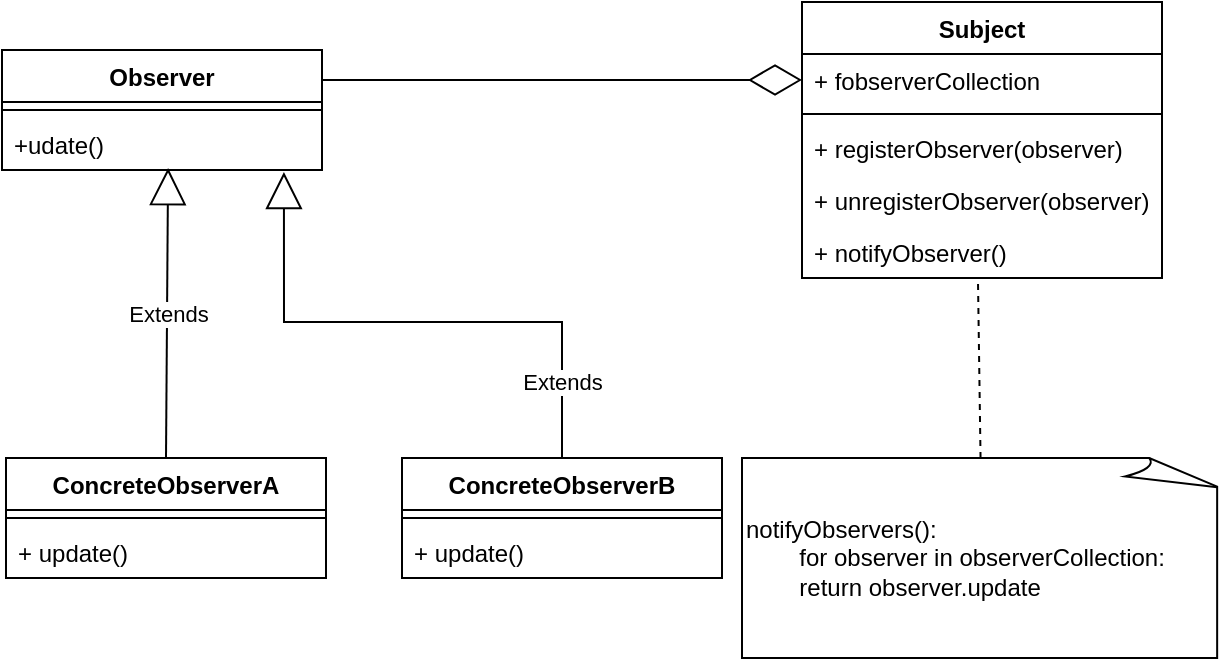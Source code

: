 <mxfile>
    <diagram id="fNqz0NahvoB_awJX873s" name="Page-1">
        <mxGraphModel dx="628" dy="451" grid="1" gridSize="10" guides="1" tooltips="1" connect="1" arrows="1" fold="1" page="1" pageScale="1" pageWidth="827" pageHeight="1169" math="0" shadow="0">
            <root>
                <mxCell id="0"/>
                <mxCell id="1" parent="0"/>
                <mxCell id="JqL29RybTK41OYGG2pug-1" value="Observer" style="swimlane;fontStyle=1;align=center;verticalAlign=top;childLayout=stackLayout;horizontal=1;startSize=26;horizontalStack=0;resizeParent=1;resizeParentMax=0;resizeLast=0;collapsible=1;marginBottom=0;" parent="1" vertex="1">
                    <mxGeometry x="150" y="134" width="160" height="60" as="geometry"/>
                </mxCell>
                <mxCell id="JqL29RybTK41OYGG2pug-3" value="" style="line;strokeWidth=1;fillColor=none;align=left;verticalAlign=middle;spacingTop=-1;spacingLeft=3;spacingRight=3;rotatable=0;labelPosition=right;points=[];portConstraint=eastwest;" parent="JqL29RybTK41OYGG2pug-1" vertex="1">
                    <mxGeometry y="26" width="160" height="8" as="geometry"/>
                </mxCell>
                <mxCell id="JqL29RybTK41OYGG2pug-4" value="+udate()" style="text;strokeColor=none;fillColor=none;align=left;verticalAlign=top;spacingLeft=4;spacingRight=4;overflow=hidden;rotatable=0;points=[[0,0.5],[1,0.5]];portConstraint=eastwest;" parent="JqL29RybTK41OYGG2pug-1" vertex="1">
                    <mxGeometry y="34" width="160" height="26" as="geometry"/>
                </mxCell>
                <mxCell id="JqL29RybTK41OYGG2pug-5" value="Subject" style="swimlane;fontStyle=1;align=center;verticalAlign=top;childLayout=stackLayout;horizontal=1;startSize=26;horizontalStack=0;resizeParent=1;resizeParentMax=0;resizeLast=0;collapsible=1;marginBottom=0;" parent="1" vertex="1">
                    <mxGeometry x="550" y="110" width="180" height="138" as="geometry"/>
                </mxCell>
                <mxCell id="JqL29RybTK41OYGG2pug-6" value="+ fobserverCollection" style="text;strokeColor=none;fillColor=none;align=left;verticalAlign=top;spacingLeft=4;spacingRight=4;overflow=hidden;rotatable=0;points=[[0,0.5],[1,0.5]];portConstraint=eastwest;" parent="JqL29RybTK41OYGG2pug-5" vertex="1">
                    <mxGeometry y="26" width="180" height="26" as="geometry"/>
                </mxCell>
                <mxCell id="JqL29RybTK41OYGG2pug-7" value="" style="line;strokeWidth=1;fillColor=none;align=left;verticalAlign=middle;spacingTop=-1;spacingLeft=3;spacingRight=3;rotatable=0;labelPosition=right;points=[];portConstraint=eastwest;" parent="JqL29RybTK41OYGG2pug-5" vertex="1">
                    <mxGeometry y="52" width="180" height="8" as="geometry"/>
                </mxCell>
                <mxCell id="JqL29RybTK41OYGG2pug-8" value="+ registerObserver(observer)" style="text;strokeColor=none;fillColor=none;align=left;verticalAlign=top;spacingLeft=4;spacingRight=4;overflow=hidden;rotatable=0;points=[[0,0.5],[1,0.5]];portConstraint=eastwest;" parent="JqL29RybTK41OYGG2pug-5" vertex="1">
                    <mxGeometry y="60" width="180" height="26" as="geometry"/>
                </mxCell>
                <mxCell id="JqL29RybTK41OYGG2pug-9" value="+ unregisterObserver(observer)" style="text;strokeColor=none;fillColor=none;align=left;verticalAlign=top;spacingLeft=4;spacingRight=4;overflow=hidden;rotatable=0;points=[[0,0.5],[1,0.5]];portConstraint=eastwest;" parent="JqL29RybTK41OYGG2pug-5" vertex="1">
                    <mxGeometry y="86" width="180" height="26" as="geometry"/>
                </mxCell>
                <mxCell id="JqL29RybTK41OYGG2pug-10" value="+ notifyObserver()" style="text;strokeColor=none;fillColor=none;align=left;verticalAlign=top;spacingLeft=4;spacingRight=4;overflow=hidden;rotatable=0;points=[[0,0.5],[1,0.5]];portConstraint=eastwest;" parent="JqL29RybTK41OYGG2pug-5" vertex="1">
                    <mxGeometry y="112" width="180" height="26" as="geometry"/>
                </mxCell>
                <mxCell id="JqL29RybTK41OYGG2pug-11" value="ConcreteObserverA" style="swimlane;fontStyle=1;align=center;verticalAlign=top;childLayout=stackLayout;horizontal=1;startSize=26;horizontalStack=0;resizeParent=1;resizeParentMax=0;resizeLast=0;collapsible=1;marginBottom=0;" parent="1" vertex="1">
                    <mxGeometry x="152" y="338" width="160" height="60" as="geometry"/>
                </mxCell>
                <mxCell id="JqL29RybTK41OYGG2pug-13" value="" style="line;strokeWidth=1;fillColor=none;align=left;verticalAlign=middle;spacingTop=-1;spacingLeft=3;spacingRight=3;rotatable=0;labelPosition=right;points=[];portConstraint=eastwest;" parent="JqL29RybTK41OYGG2pug-11" vertex="1">
                    <mxGeometry y="26" width="160" height="8" as="geometry"/>
                </mxCell>
                <mxCell id="JqL29RybTK41OYGG2pug-14" value="+ update()" style="text;strokeColor=none;fillColor=none;align=left;verticalAlign=top;spacingLeft=4;spacingRight=4;overflow=hidden;rotatable=0;points=[[0,0.5],[1,0.5]];portConstraint=eastwest;" parent="JqL29RybTK41OYGG2pug-11" vertex="1">
                    <mxGeometry y="34" width="160" height="26" as="geometry"/>
                </mxCell>
                <mxCell id="JqL29RybTK41OYGG2pug-15" value="ConcreteObserverB" style="swimlane;fontStyle=1;align=center;verticalAlign=top;childLayout=stackLayout;horizontal=1;startSize=26;horizontalStack=0;resizeParent=1;resizeParentMax=0;resizeLast=0;collapsible=1;marginBottom=0;" parent="1" vertex="1">
                    <mxGeometry x="350" y="338" width="160" height="60" as="geometry"/>
                </mxCell>
                <mxCell id="JqL29RybTK41OYGG2pug-17" value="" style="line;strokeWidth=1;fillColor=none;align=left;verticalAlign=middle;spacingTop=-1;spacingLeft=3;spacingRight=3;rotatable=0;labelPosition=right;points=[];portConstraint=eastwest;" parent="JqL29RybTK41OYGG2pug-15" vertex="1">
                    <mxGeometry y="26" width="160" height="8" as="geometry"/>
                </mxCell>
                <mxCell id="JqL29RybTK41OYGG2pug-18" value="+ update()" style="text;strokeColor=none;fillColor=none;align=left;verticalAlign=top;spacingLeft=4;spacingRight=4;overflow=hidden;rotatable=0;points=[[0,0.5],[1,0.5]];portConstraint=eastwest;" parent="JqL29RybTK41OYGG2pug-15" vertex="1">
                    <mxGeometry y="34" width="160" height="26" as="geometry"/>
                </mxCell>
                <mxCell id="JqL29RybTK41OYGG2pug-19" value="" style="endArrow=diamondThin;endFill=0;endSize=24;html=1;rounded=0;exitX=1;exitY=0.25;exitDx=0;exitDy=0;entryX=0;entryY=0.5;entryDx=0;entryDy=0;" parent="1" source="JqL29RybTK41OYGG2pug-1" target="JqL29RybTK41OYGG2pug-6" edge="1">
                    <mxGeometry width="160" relative="1" as="geometry">
                        <mxPoint x="360" y="130" as="sourcePoint"/>
                        <mxPoint x="520" y="130" as="targetPoint"/>
                    </mxGeometry>
                </mxCell>
                <mxCell id="JqL29RybTK41OYGG2pug-20" value="Extends" style="endArrow=block;endSize=16;endFill=0;html=1;rounded=0;entryX=0.519;entryY=0.962;entryDx=0;entryDy=0;entryPerimeter=0;exitX=0.5;exitY=0;exitDx=0;exitDy=0;" parent="1" source="JqL29RybTK41OYGG2pug-11" target="JqL29RybTK41OYGG2pug-4" edge="1">
                    <mxGeometry width="160" relative="1" as="geometry">
                        <mxPoint x="80" y="250" as="sourcePoint"/>
                        <mxPoint x="240" y="250" as="targetPoint"/>
                    </mxGeometry>
                </mxCell>
                <mxCell id="JqL29RybTK41OYGG2pug-21" value="Extends" style="endArrow=block;endSize=16;endFill=0;html=1;rounded=0;exitX=0.5;exitY=0;exitDx=0;exitDy=0;entryX=0.881;entryY=1.038;entryDx=0;entryDy=0;entryPerimeter=0;" parent="1" source="JqL29RybTK41OYGG2pug-15" target="JqL29RybTK41OYGG2pug-4" edge="1">
                    <mxGeometry x="-0.731" width="160" relative="1" as="geometry">
                        <mxPoint x="300" y="250" as="sourcePoint"/>
                        <mxPoint x="460" y="250" as="targetPoint"/>
                        <Array as="points">
                            <mxPoint x="430" y="270"/>
                            <mxPoint x="291" y="270"/>
                        </Array>
                        <mxPoint as="offset"/>
                    </mxGeometry>
                </mxCell>
                <mxCell id="JqL29RybTK41OYGG2pug-22" value="notifyObservers():&lt;br&gt;&lt;span style=&quot;white-space: pre&quot;&gt;&#9;&lt;/span&gt;for observer in observerCollection:&lt;br&gt;&lt;span style=&quot;white-space: pre&quot;&gt;&#9;&lt;/span&gt;return observer.update" style="whiteSpace=wrap;html=1;shape=mxgraph.basic.document;align=left;" vertex="1" parent="1">
                    <mxGeometry x="520" y="338" width="240" height="100" as="geometry"/>
                </mxCell>
                <mxCell id="JqL29RybTK41OYGG2pug-23" value="" style="endArrow=none;dashed=1;html=1;rounded=0;entryX=0.489;entryY=1.115;entryDx=0;entryDy=0;entryPerimeter=0;" edge="1" parent="1" source="JqL29RybTK41OYGG2pug-22" target="JqL29RybTK41OYGG2pug-10">
                    <mxGeometry width="50" height="50" relative="1" as="geometry">
                        <mxPoint x="560" y="330" as="sourcePoint"/>
                        <mxPoint x="610" y="280" as="targetPoint"/>
                    </mxGeometry>
                </mxCell>
            </root>
        </mxGraphModel>
    </diagram>
</mxfile>